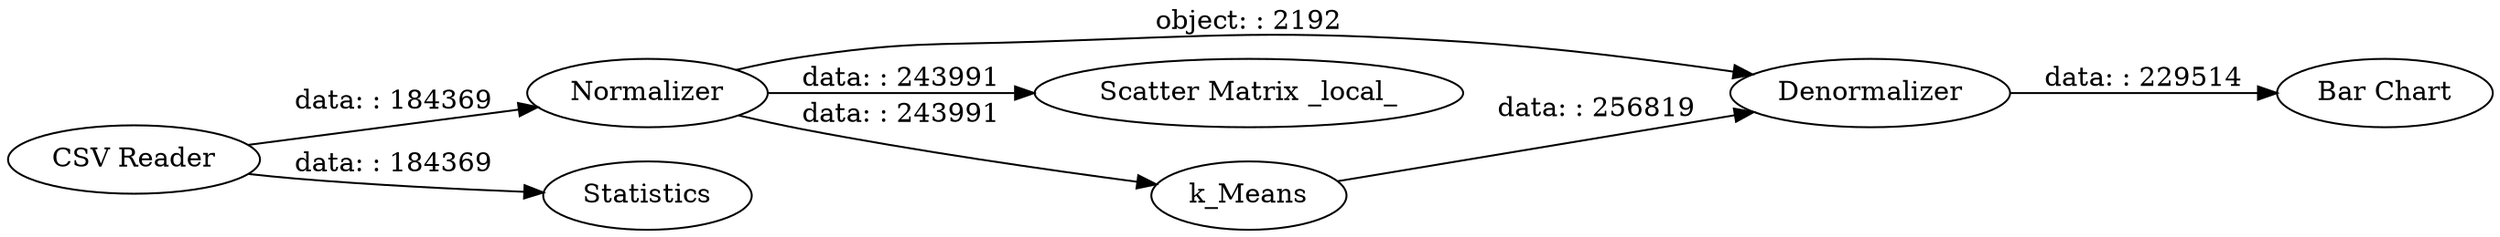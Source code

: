 digraph {
	"4775364633344371096_1" [label="CSV Reader"]
	"4775364633344371096_4" [label=Denormalizer]
	"4775364633344371096_27" [label="Scatter Matrix _local_"]
	"4775364633344371096_2" [label=Normalizer]
	"4775364633344371096_14" [label=Statistics]
	"4775364633344371096_3" [label=k_Means]
	"4775364633344371096_26" [label="Bar Chart"]
	"4775364633344371096_1" -> "4775364633344371096_2" [label="data: : 184369"]
	"4775364633344371096_1" -> "4775364633344371096_14" [label="data: : 184369"]
	"4775364633344371096_3" -> "4775364633344371096_4" [label="data: : 256819"]
	"4775364633344371096_2" -> "4775364633344371096_4" [label="object: : 2192"]
	"4775364633344371096_2" -> "4775364633344371096_3" [label="data: : 243991"]
	"4775364633344371096_2" -> "4775364633344371096_27" [label="data: : 243991"]
	"4775364633344371096_4" -> "4775364633344371096_26" [label="data: : 229514"]
	rankdir=LR
}
